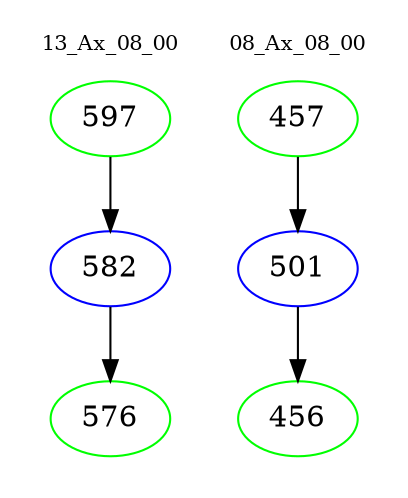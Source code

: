 digraph{
subgraph cluster_0 {
color = white
label = "13_Ax_08_00";
fontsize=10;
T0_597 [label="597", color="green"]
T0_597 -> T0_582 [color="black"]
T0_582 [label="582", color="blue"]
T0_582 -> T0_576 [color="black"]
T0_576 [label="576", color="green"]
}
subgraph cluster_1 {
color = white
label = "08_Ax_08_00";
fontsize=10;
T1_457 [label="457", color="green"]
T1_457 -> T1_501 [color="black"]
T1_501 [label="501", color="blue"]
T1_501 -> T1_456 [color="black"]
T1_456 [label="456", color="green"]
}
}
